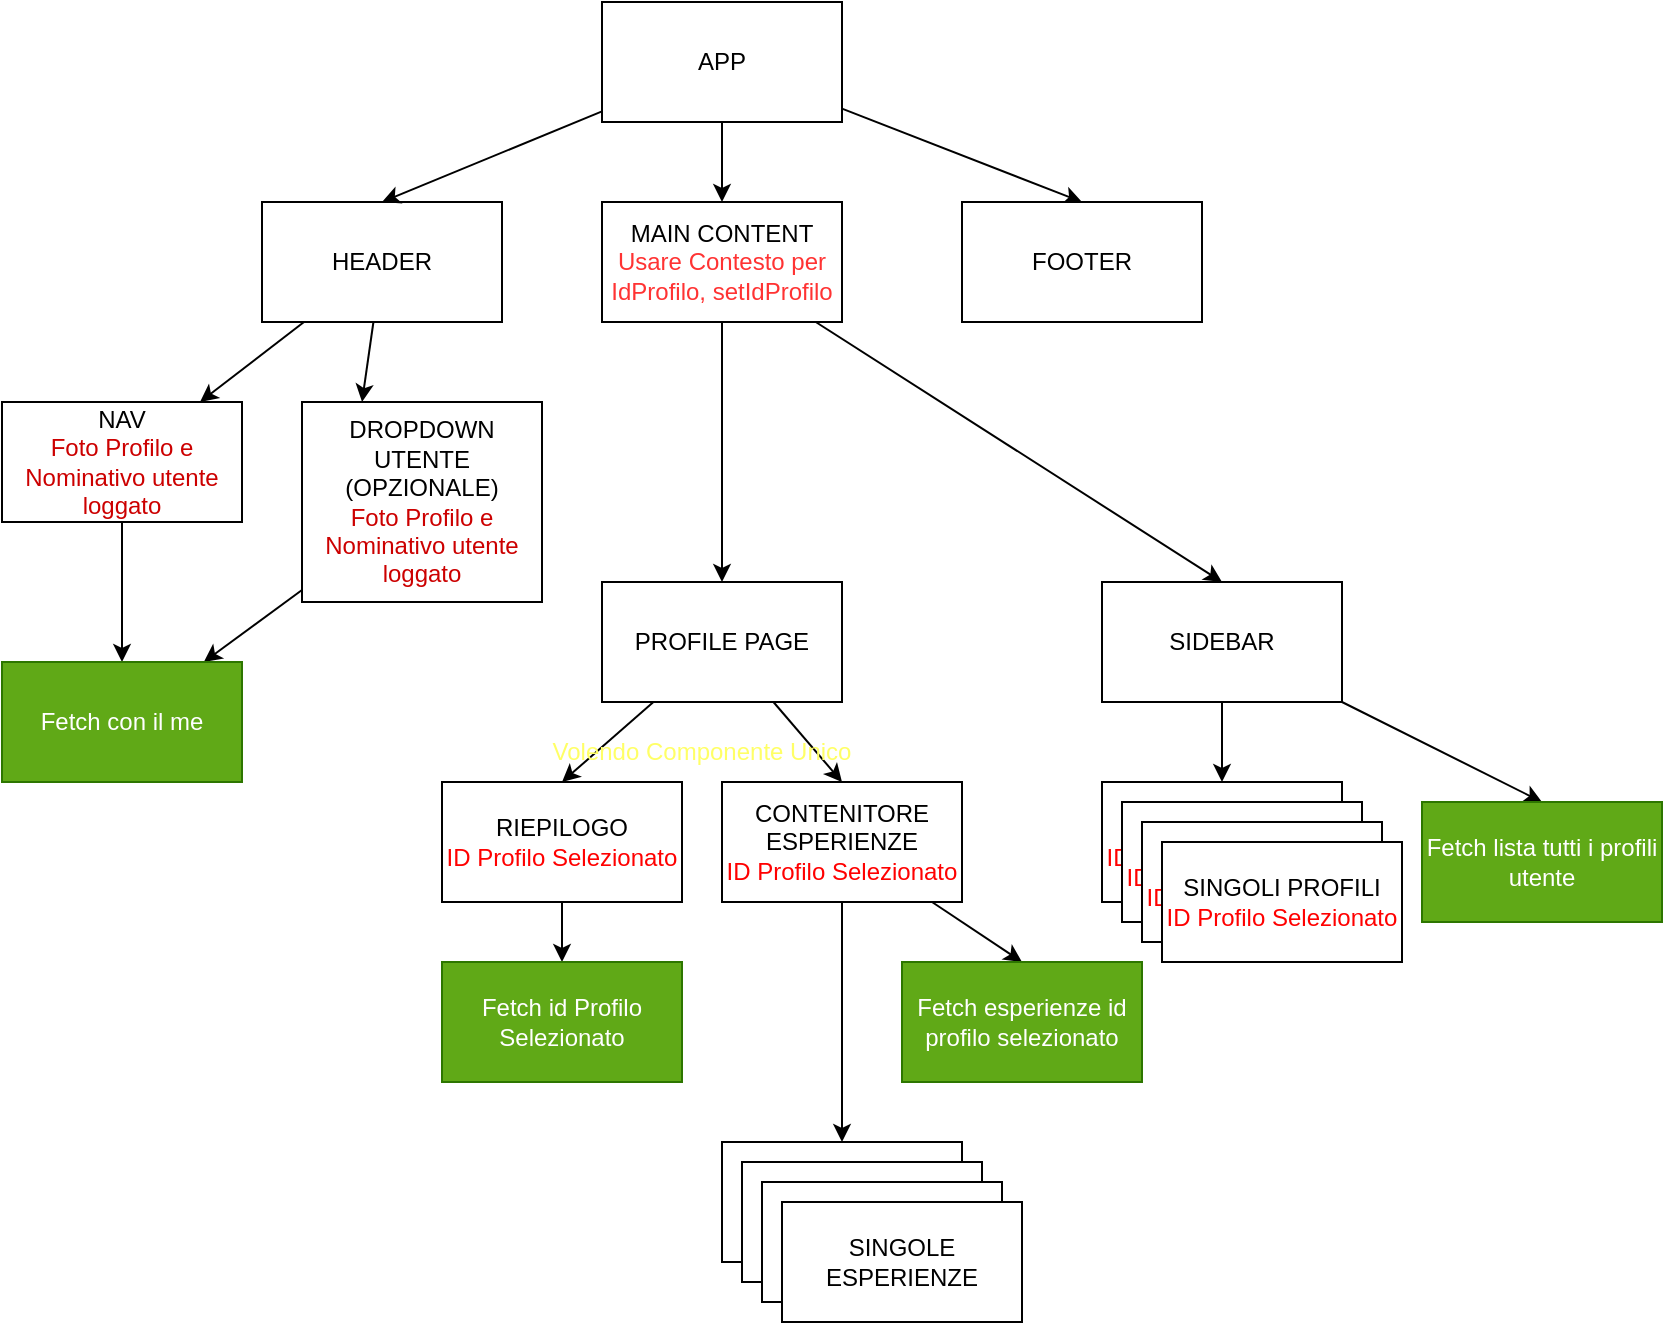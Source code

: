 <mxfile>
    <diagram id="S59Mf07EGE6c-Oyn2gaE" name="Page-1">
        <mxGraphModel dx="785" dy="525" grid="1" gridSize="10" guides="1" tooltips="1" connect="1" arrows="1" fold="1" page="1" pageScale="1" pageWidth="850" pageHeight="1100" math="0" shadow="0">
            <root>
                <mxCell id="0"/>
                <mxCell id="1" parent="0"/>
                <mxCell id="19" style="edgeStyle=none;html=1;" edge="1" parent="1" source="2" target="6">
                    <mxGeometry relative="1" as="geometry"/>
                </mxCell>
                <mxCell id="20" style="edgeStyle=none;html=1;entryX=0.25;entryY=0;entryDx=0;entryDy=0;" edge="1" parent="1" source="2" target="7">
                    <mxGeometry relative="1" as="geometry"/>
                </mxCell>
                <mxCell id="2" value="HEADER" style="rounded=0;whiteSpace=wrap;html=1;" vertex="1" parent="1">
                    <mxGeometry x="150" y="160" width="120" height="60" as="geometry"/>
                </mxCell>
                <mxCell id="15" style="edgeStyle=none;html=1;entryX=0.5;entryY=0;entryDx=0;entryDy=0;" edge="1" parent="1" source="3" target="2">
                    <mxGeometry relative="1" as="geometry"/>
                </mxCell>
                <mxCell id="16" style="edgeStyle=none;html=1;entryX=0.5;entryY=0;entryDx=0;entryDy=0;" edge="1" parent="1" source="3" target="4">
                    <mxGeometry relative="1" as="geometry"/>
                </mxCell>
                <mxCell id="17" style="edgeStyle=none;html=1;entryX=0.5;entryY=0;entryDx=0;entryDy=0;" edge="1" parent="1" source="3" target="5">
                    <mxGeometry relative="1" as="geometry"/>
                </mxCell>
                <mxCell id="3" value="APP" style="rounded=0;whiteSpace=wrap;html=1;" vertex="1" parent="1">
                    <mxGeometry x="320" y="60" width="120" height="60" as="geometry"/>
                </mxCell>
                <mxCell id="21" style="edgeStyle=none;html=1;entryX=0.5;entryY=0;entryDx=0;entryDy=0;" edge="1" parent="1" source="4" target="9">
                    <mxGeometry relative="1" as="geometry"/>
                </mxCell>
                <mxCell id="25" style="edgeStyle=none;html=1;entryX=0.5;entryY=0;entryDx=0;entryDy=0;" edge="1" parent="1" source="4" target="10">
                    <mxGeometry relative="1" as="geometry"/>
                </mxCell>
                <mxCell id="4" value="MAIN CONTENT&lt;br&gt;&lt;font color=&quot;#ff3333&quot;&gt;Usare Contesto per IdProfilo, setIdProfilo&lt;/font&gt;" style="rounded=0;whiteSpace=wrap;html=1;" vertex="1" parent="1">
                    <mxGeometry x="320" y="160" width="120" height="60" as="geometry"/>
                </mxCell>
                <mxCell id="5" value="FOOTER" style="rounded=0;whiteSpace=wrap;html=1;" vertex="1" parent="1">
                    <mxGeometry x="500" y="160" width="120" height="60" as="geometry"/>
                </mxCell>
                <mxCell id="29" style="edgeStyle=none;html=1;entryX=0.5;entryY=0;entryDx=0;entryDy=0;fontColor=#FF3333;" edge="1" parent="1" source="6" target="27">
                    <mxGeometry relative="1" as="geometry"/>
                </mxCell>
                <mxCell id="6" value="NAV&lt;br&gt;&lt;font color=&quot;#cc0000&quot;&gt;Foto Profilo e Nominativo utente loggato&lt;/font&gt;" style="rounded=0;whiteSpace=wrap;html=1;" vertex="1" parent="1">
                    <mxGeometry x="20" y="260" width="120" height="60" as="geometry"/>
                </mxCell>
                <mxCell id="28" style="edgeStyle=none;html=1;fontColor=#FF3333;" edge="1" parent="1" source="7" target="27">
                    <mxGeometry relative="1" as="geometry"/>
                </mxCell>
                <mxCell id="7" value="DROPDOWN UTENTE (OPZIONALE)&lt;br&gt;&lt;span style=&quot;color: rgb(204, 0, 0);&quot;&gt;Foto Profilo e Nominativo utente loggato&lt;/span&gt;" style="rounded=0;whiteSpace=wrap;html=1;" vertex="1" parent="1">
                    <mxGeometry x="170" y="260" width="120" height="100" as="geometry"/>
                </mxCell>
                <mxCell id="22" style="edgeStyle=none;html=1;entryX=0.5;entryY=0;entryDx=0;entryDy=0;" edge="1" parent="1" source="9" target="11">
                    <mxGeometry relative="1" as="geometry"/>
                </mxCell>
                <mxCell id="23" style="edgeStyle=none;html=1;entryX=0.5;entryY=0;entryDx=0;entryDy=0;" edge="1" parent="1" source="9" target="12">
                    <mxGeometry relative="1" as="geometry"/>
                </mxCell>
                <mxCell id="9" value="PROFILE PAGE" style="rounded=0;whiteSpace=wrap;html=1;" vertex="1" parent="1">
                    <mxGeometry x="320" y="350" width="120" height="60" as="geometry"/>
                </mxCell>
                <mxCell id="26" style="edgeStyle=none;html=1;entryX=0.5;entryY=0;entryDx=0;entryDy=0;" edge="1" parent="1" source="10" target="14">
                    <mxGeometry relative="1" as="geometry"/>
                </mxCell>
                <mxCell id="35" style="edgeStyle=none;html=1;entryX=0.5;entryY=0;entryDx=0;entryDy=0;fontColor=#FF3333;" edge="1" parent="1" source="10" target="34">
                    <mxGeometry relative="1" as="geometry"/>
                </mxCell>
                <mxCell id="10" value="SIDEBAR" style="rounded=0;whiteSpace=wrap;html=1;" vertex="1" parent="1">
                    <mxGeometry x="570" y="350" width="120" height="60" as="geometry"/>
                </mxCell>
                <mxCell id="31" style="edgeStyle=none;html=1;entryX=0.5;entryY=0;entryDx=0;entryDy=0;fontColor=#FF3333;" edge="1" parent="1" source="11" target="30">
                    <mxGeometry relative="1" as="geometry"/>
                </mxCell>
                <mxCell id="11" value="RIEPILOGO&lt;br&gt;&lt;span style=&quot;color: rgb(255, 0, 0);&quot;&gt;ID Profilo Selezionato&lt;/span&gt;" style="rounded=0;whiteSpace=wrap;html=1;" vertex="1" parent="1">
                    <mxGeometry x="240" y="450" width="120" height="60" as="geometry"/>
                </mxCell>
                <mxCell id="24" style="edgeStyle=none;html=1;entryX=0.5;entryY=0;entryDx=0;entryDy=0;" edge="1" parent="1" source="12" target="13">
                    <mxGeometry relative="1" as="geometry"/>
                </mxCell>
                <mxCell id="33" style="edgeStyle=none;html=1;entryX=0.5;entryY=0;entryDx=0;entryDy=0;fontColor=#FF3333;" edge="1" parent="1" source="12" target="32">
                    <mxGeometry relative="1" as="geometry"/>
                </mxCell>
                <mxCell id="12" value="CONTENITORE ESPERIENZE&lt;br&gt;&lt;span style=&quot;color: rgb(255, 0, 0);&quot;&gt;ID Profilo Selezionato&lt;/span&gt;" style="rounded=0;whiteSpace=wrap;html=1;" vertex="1" parent="1">
                    <mxGeometry x="380" y="450" width="120" height="60" as="geometry"/>
                </mxCell>
                <mxCell id="13" value="SINGOLE ESPERIENZE" style="rounded=0;whiteSpace=wrap;html=1;" vertex="1" parent="1">
                    <mxGeometry x="380" y="630" width="120" height="60" as="geometry"/>
                </mxCell>
                <mxCell id="14" value="SINGOLI PROFILI&lt;br&gt;&lt;font color=&quot;#ff0000&quot;&gt;ID Profilo Selezionato&lt;/font&gt;" style="rounded=0;whiteSpace=wrap;html=1;" vertex="1" parent="1">
                    <mxGeometry x="570" y="450" width="120" height="60" as="geometry"/>
                </mxCell>
                <mxCell id="27" value="Fetch con il me" style="text;html=1;strokeColor=#2D7600;fillColor=#60a917;align=center;verticalAlign=middle;whiteSpace=wrap;rounded=0;fontColor=#ffffff;" vertex="1" parent="1">
                    <mxGeometry x="20" y="390" width="120" height="60" as="geometry"/>
                </mxCell>
                <mxCell id="30" value="Fetch id Profilo Selezionato" style="text;html=1;strokeColor=#2D7600;fillColor=#60a917;align=center;verticalAlign=middle;whiteSpace=wrap;rounded=0;fontColor=#ffffff;" vertex="1" parent="1">
                    <mxGeometry x="240" y="540" width="120" height="60" as="geometry"/>
                </mxCell>
                <mxCell id="32" value="Fetch esperienze id profilo selezionato" style="text;html=1;strokeColor=#2D7600;fillColor=#60a917;align=center;verticalAlign=middle;whiteSpace=wrap;rounded=0;fontColor=#ffffff;" vertex="1" parent="1">
                    <mxGeometry x="470" y="540" width="120" height="60" as="geometry"/>
                </mxCell>
                <mxCell id="34" value="Fetch lista tutti i profili utente" style="text;html=1;strokeColor=#2D7600;fillColor=#60a917;align=center;verticalAlign=middle;whiteSpace=wrap;rounded=0;fontColor=#ffffff;" vertex="1" parent="1">
                    <mxGeometry x="730" y="460" width="120" height="60" as="geometry"/>
                </mxCell>
                <mxCell id="38" value="&lt;font color=&quot;#ffff66&quot;&gt;Volendo Componente Unico&lt;/font&gt;" style="text;html=1;strokeColor=none;fillColor=none;align=center;verticalAlign=middle;whiteSpace=wrap;rounded=0;fontColor=#FF3333;" vertex="1" parent="1">
                    <mxGeometry x="290" y="420" width="160" height="30" as="geometry"/>
                </mxCell>
                <mxCell id="39" value="SINGOLE ESPERIENZE" style="rounded=0;whiteSpace=wrap;html=1;" vertex="1" parent="1">
                    <mxGeometry x="390" y="640" width="120" height="60" as="geometry"/>
                </mxCell>
                <mxCell id="40" value="SINGOLE ESPERIENZE" style="rounded=0;whiteSpace=wrap;html=1;" vertex="1" parent="1">
                    <mxGeometry x="400" y="650" width="120" height="60" as="geometry"/>
                </mxCell>
                <mxCell id="41" value="SINGOLE ESPERIENZE" style="rounded=0;whiteSpace=wrap;html=1;" vertex="1" parent="1">
                    <mxGeometry x="410" y="660" width="120" height="60" as="geometry"/>
                </mxCell>
                <mxCell id="42" value="SINGOLI PROFILI&lt;br&gt;&lt;font color=&quot;#ff0000&quot;&gt;ID Profilo Selezionato&lt;/font&gt;" style="rounded=0;whiteSpace=wrap;html=1;" vertex="1" parent="1">
                    <mxGeometry x="580" y="460" width="120" height="60" as="geometry"/>
                </mxCell>
                <mxCell id="43" value="SINGOLI PROFILI&lt;br&gt;&lt;font color=&quot;#ff0000&quot;&gt;ID Profilo Selezionato&lt;/font&gt;" style="rounded=0;whiteSpace=wrap;html=1;" vertex="1" parent="1">
                    <mxGeometry x="590" y="470" width="120" height="60" as="geometry"/>
                </mxCell>
                <mxCell id="44" value="SINGOLI PROFILI&lt;br&gt;&lt;font color=&quot;#ff0000&quot;&gt;ID Profilo Selezionato&lt;/font&gt;" style="rounded=0;whiteSpace=wrap;html=1;" vertex="1" parent="1">
                    <mxGeometry x="600" y="480" width="120" height="60" as="geometry"/>
                </mxCell>
            </root>
        </mxGraphModel>
    </diagram>
</mxfile>